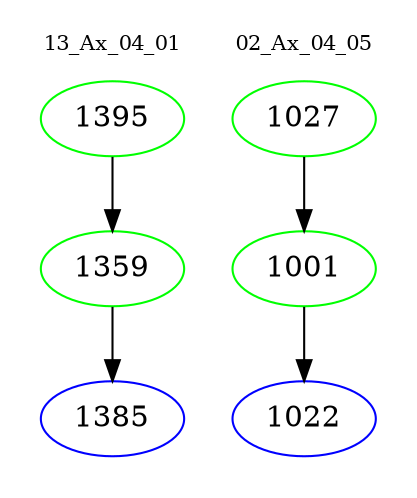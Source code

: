 digraph{
subgraph cluster_0 {
color = white
label = "13_Ax_04_01";
fontsize=10;
T0_1395 [label="1395", color="green"]
T0_1395 -> T0_1359 [color="black"]
T0_1359 [label="1359", color="green"]
T0_1359 -> T0_1385 [color="black"]
T0_1385 [label="1385", color="blue"]
}
subgraph cluster_1 {
color = white
label = "02_Ax_04_05";
fontsize=10;
T1_1027 [label="1027", color="green"]
T1_1027 -> T1_1001 [color="black"]
T1_1001 [label="1001", color="green"]
T1_1001 -> T1_1022 [color="black"]
T1_1022 [label="1022", color="blue"]
}
}
